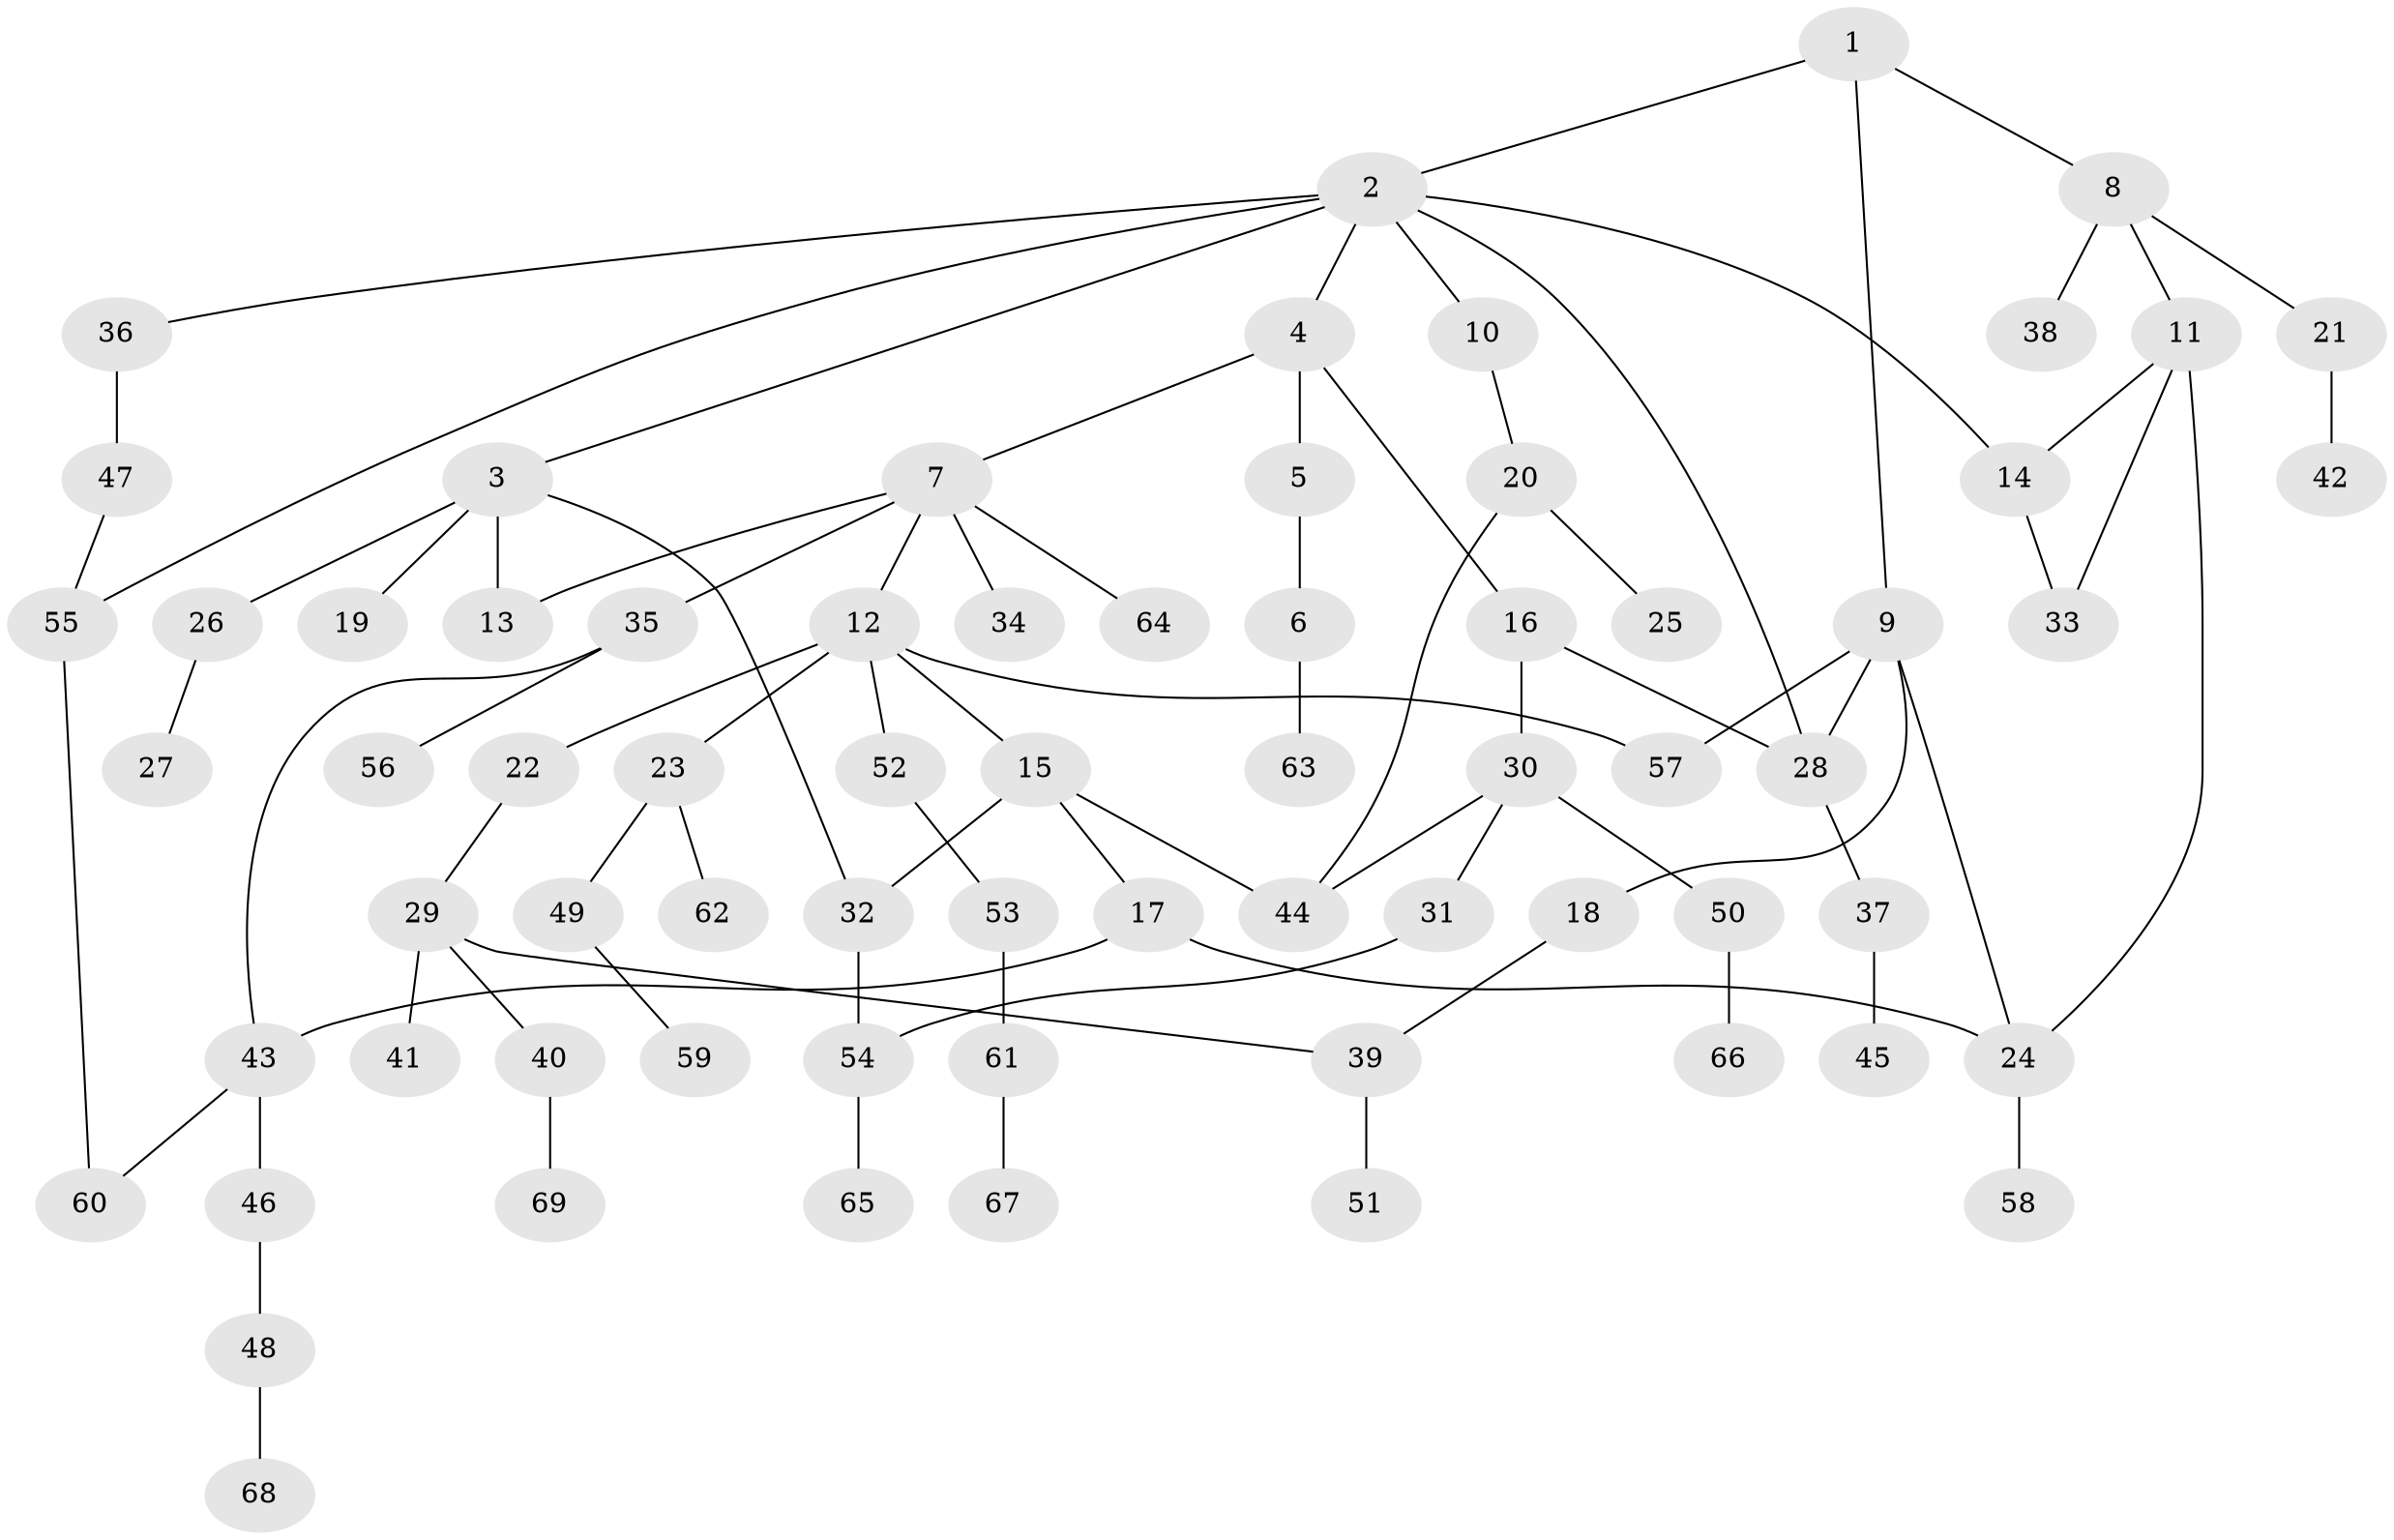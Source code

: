 // original degree distribution, {4: 0.07407407407407407, 6: 0.02962962962962963, 3: 0.2, 5: 0.022222222222222223, 2: 0.3037037037037037, 1: 0.362962962962963, 9: 0.007407407407407408}
// Generated by graph-tools (version 1.1) at 2025/34/03/09/25 02:34:31]
// undirected, 69 vertices, 84 edges
graph export_dot {
graph [start="1"]
  node [color=gray90,style=filled];
  1;
  2;
  3;
  4;
  5;
  6;
  7;
  8;
  9;
  10;
  11;
  12;
  13;
  14;
  15;
  16;
  17;
  18;
  19;
  20;
  21;
  22;
  23;
  24;
  25;
  26;
  27;
  28;
  29;
  30;
  31;
  32;
  33;
  34;
  35;
  36;
  37;
  38;
  39;
  40;
  41;
  42;
  43;
  44;
  45;
  46;
  47;
  48;
  49;
  50;
  51;
  52;
  53;
  54;
  55;
  56;
  57;
  58;
  59;
  60;
  61;
  62;
  63;
  64;
  65;
  66;
  67;
  68;
  69;
  1 -- 2 [weight=1.0];
  1 -- 8 [weight=1.0];
  1 -- 9 [weight=1.0];
  2 -- 3 [weight=1.0];
  2 -- 4 [weight=1.0];
  2 -- 10 [weight=1.0];
  2 -- 14 [weight=1.0];
  2 -- 28 [weight=1.0];
  2 -- 36 [weight=1.0];
  2 -- 55 [weight=1.0];
  3 -- 13 [weight=1.0];
  3 -- 19 [weight=1.0];
  3 -- 26 [weight=1.0];
  3 -- 32 [weight=1.0];
  4 -- 5 [weight=2.0];
  4 -- 7 [weight=1.0];
  4 -- 16 [weight=1.0];
  5 -- 6 [weight=1.0];
  6 -- 63 [weight=1.0];
  7 -- 12 [weight=1.0];
  7 -- 13 [weight=1.0];
  7 -- 34 [weight=1.0];
  7 -- 35 [weight=1.0];
  7 -- 64 [weight=1.0];
  8 -- 11 [weight=1.0];
  8 -- 21 [weight=1.0];
  8 -- 38 [weight=1.0];
  9 -- 18 [weight=1.0];
  9 -- 24 [weight=1.0];
  9 -- 28 [weight=1.0];
  9 -- 57 [weight=1.0];
  10 -- 20 [weight=1.0];
  11 -- 14 [weight=2.0];
  11 -- 24 [weight=1.0];
  11 -- 33 [weight=1.0];
  12 -- 15 [weight=3.0];
  12 -- 22 [weight=1.0];
  12 -- 23 [weight=1.0];
  12 -- 52 [weight=1.0];
  12 -- 57 [weight=1.0];
  14 -- 33 [weight=1.0];
  15 -- 17 [weight=1.0];
  15 -- 32 [weight=1.0];
  15 -- 44 [weight=1.0];
  16 -- 28 [weight=1.0];
  16 -- 30 [weight=1.0];
  17 -- 24 [weight=1.0];
  17 -- 43 [weight=1.0];
  18 -- 39 [weight=1.0];
  20 -- 25 [weight=1.0];
  20 -- 44 [weight=1.0];
  21 -- 42 [weight=1.0];
  22 -- 29 [weight=1.0];
  23 -- 49 [weight=1.0];
  23 -- 62 [weight=1.0];
  24 -- 58 [weight=1.0];
  26 -- 27 [weight=1.0];
  28 -- 37 [weight=1.0];
  29 -- 39 [weight=1.0];
  29 -- 40 [weight=1.0];
  29 -- 41 [weight=1.0];
  30 -- 31 [weight=1.0];
  30 -- 44 [weight=1.0];
  30 -- 50 [weight=1.0];
  31 -- 54 [weight=1.0];
  32 -- 54 [weight=1.0];
  35 -- 43 [weight=1.0];
  35 -- 56 [weight=1.0];
  36 -- 47 [weight=2.0];
  37 -- 45 [weight=1.0];
  39 -- 51 [weight=1.0];
  40 -- 69 [weight=1.0];
  43 -- 46 [weight=1.0];
  43 -- 60 [weight=1.0];
  46 -- 48 [weight=1.0];
  47 -- 55 [weight=1.0];
  48 -- 68 [weight=1.0];
  49 -- 59 [weight=1.0];
  50 -- 66 [weight=1.0];
  52 -- 53 [weight=1.0];
  53 -- 61 [weight=1.0];
  54 -- 65 [weight=1.0];
  55 -- 60 [weight=1.0];
  61 -- 67 [weight=1.0];
}
